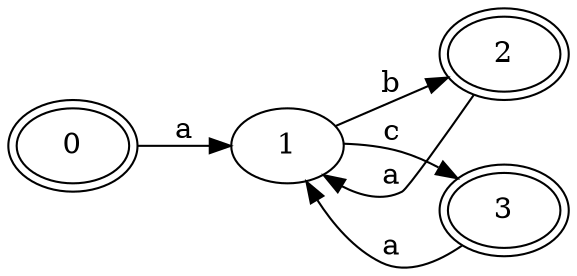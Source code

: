 digraph G {
    layout=dot;
    ordering=out;
    rankdir="LR";

    s0 [label=0, peripheries=2]
    s1 [label=1]
    s2 [label=2, peripheries=2]
    s3 [label=3, peripheries=2]

    s0 -> s1 [label=a]
    s1 -> s2 [label=b]
    s1 -> s3 [label=c]
    s2 -> s1 [label=a]
    s3 -> s1 [label=a]
}
